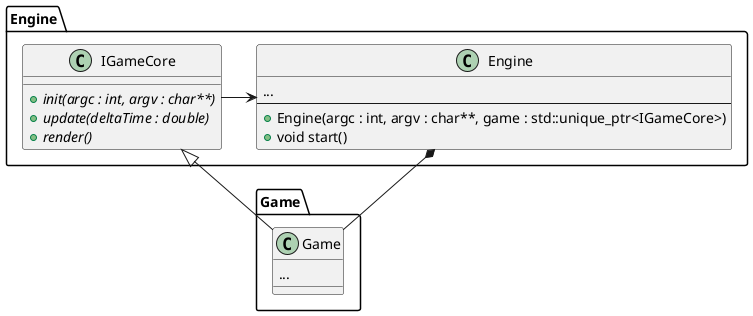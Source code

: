 @startuml

namespace Engine{

class Engine{
...
--
+ Engine(argc : int, argv : char**, game : std::unique_ptr<IGameCore>)
+ void start()
}

class IGameCore{
+ {abstract} init(argc : int, argv : char**)
+ {abstract} update(deltaTime : double)
+ {abstract} render()
}

Engine <-l- IGameCore

} 

namespace Game{

class Game{
...
}
	
} 

Engine.IGameCore <|-- Game.Game
Engine.Engine *-- Game.Game

@enduml